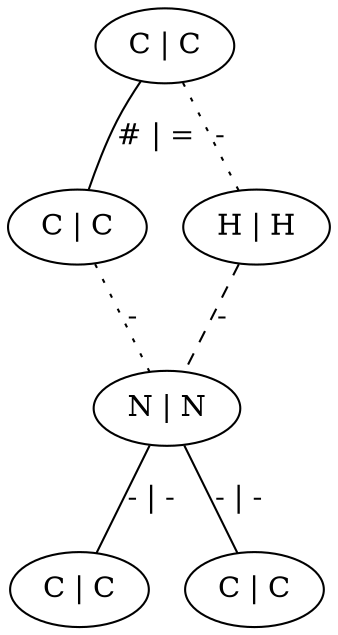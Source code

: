 graph G {
	0 [ label="C | C" ]
	1 [ label="C | C" ]
	2 [ label="H | H" ]
	3 [ label="N | N" ]
	4 [ label="C | C" ]
	5 [ label="C | C" ]
	0 -- 1 [ label="# | =" ]
	0 -- 2 [ style=dotted label="-" ]
	1 -- 3 [ style=dotted label="-" ]
	2 -- 3 [ style=dashed label="-" ]
	3 -- 4 [ label="- | -" ]
	3 -- 5 [ label="- | -" ]
}
